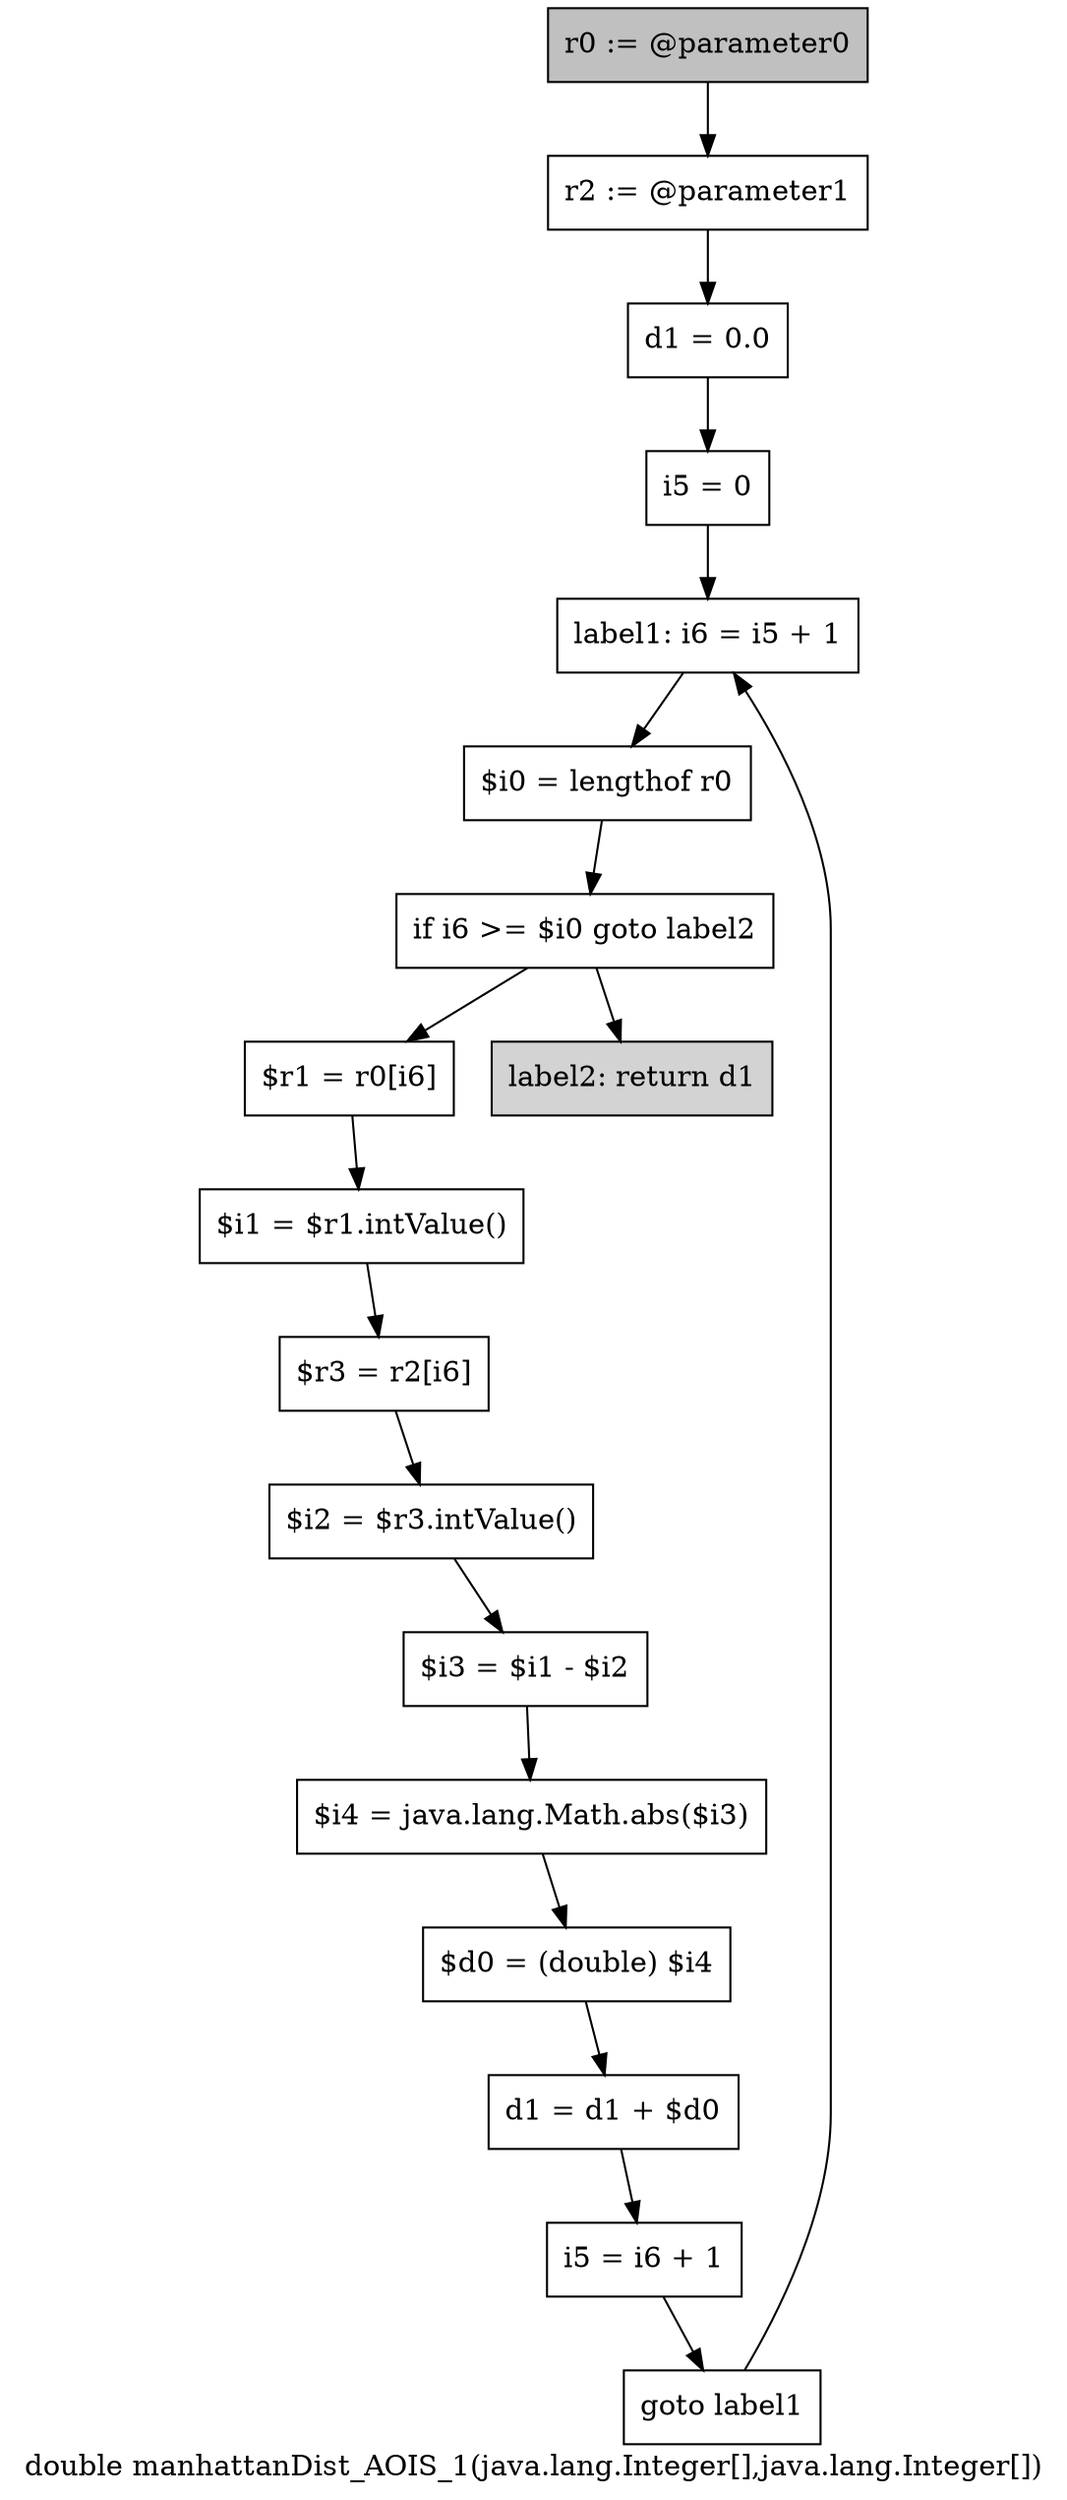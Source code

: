 digraph "double manhattanDist_AOIS_1(java.lang.Integer[],java.lang.Integer[])" {
    label="double manhattanDist_AOIS_1(java.lang.Integer[],java.lang.Integer[])";
    node [shape=box];
    "0" [style=filled,fillcolor=gray,label="r0 := @parameter0",];
    "1" [label="r2 := @parameter1",];
    "0"->"1";
    "2" [label="d1 = 0.0",];
    "1"->"2";
    "3" [label="i5 = 0",];
    "2"->"3";
    "4" [label="label1: i6 = i5 + 1",];
    "3"->"4";
    "5" [label="$i0 = lengthof r0",];
    "4"->"5";
    "6" [label="if i6 >= $i0 goto label2",];
    "5"->"6";
    "7" [label="$r1 = r0[i6]",];
    "6"->"7";
    "17" [style=filled,fillcolor=lightgray,label="label2: return d1",];
    "6"->"17";
    "8" [label="$i1 = $r1.intValue()",];
    "7"->"8";
    "9" [label="$r3 = r2[i6]",];
    "8"->"9";
    "10" [label="$i2 = $r3.intValue()",];
    "9"->"10";
    "11" [label="$i3 = $i1 - $i2",];
    "10"->"11";
    "12" [label="$i4 = java.lang.Math.abs($i3)",];
    "11"->"12";
    "13" [label="$d0 = (double) $i4",];
    "12"->"13";
    "14" [label="d1 = d1 + $d0",];
    "13"->"14";
    "15" [label="i5 = i6 + 1",];
    "14"->"15";
    "16" [label="goto label1",];
    "15"->"16";
    "16"->"4";
}
